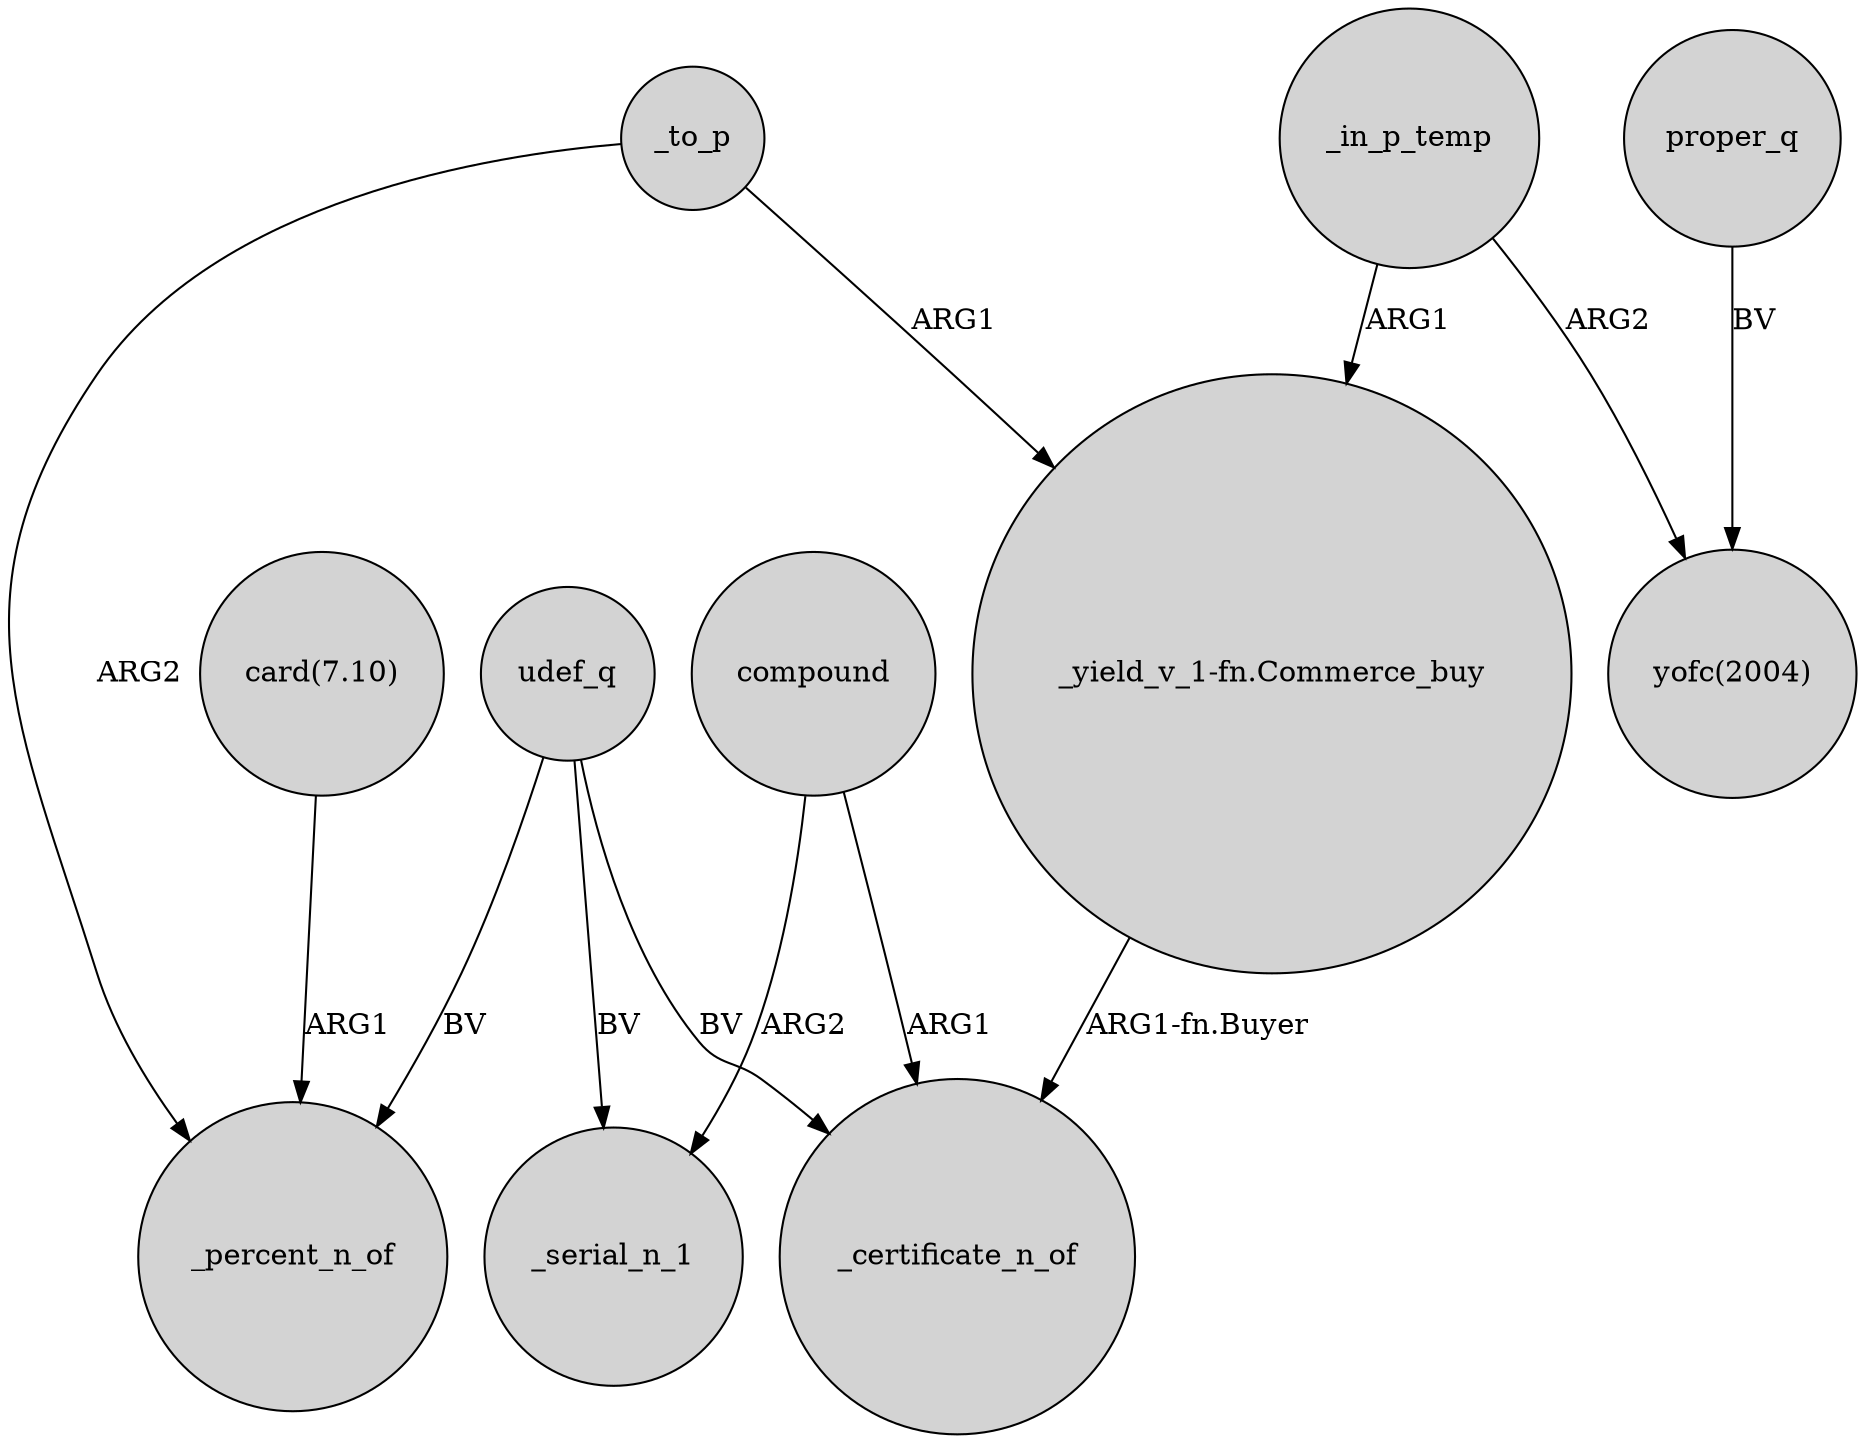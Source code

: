 digraph {
	node [shape=circle style=filled]
	"_yield_v_1-fn.Commerce_buy" -> _certificate_n_of [label="ARG1-fn.Buyer"]
	udef_q -> _percent_n_of [label=BV]
	_to_p -> _percent_n_of [label=ARG2]
	udef_q -> _certificate_n_of [label=BV]
	_in_p_temp -> "yofc(2004)" [label=ARG2]
	compound -> _serial_n_1 [label=ARG2]
	compound -> _certificate_n_of [label=ARG1]
	_in_p_temp -> "_yield_v_1-fn.Commerce_buy" [label=ARG1]
	_to_p -> "_yield_v_1-fn.Commerce_buy" [label=ARG1]
	proper_q -> "yofc(2004)" [label=BV]
	udef_q -> _serial_n_1 [label=BV]
	"card(7.10)" -> _percent_n_of [label=ARG1]
}
